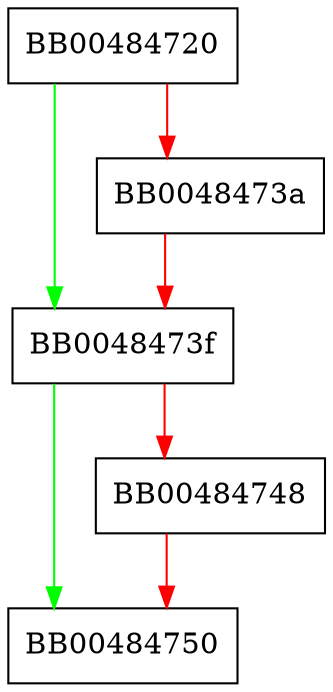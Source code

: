 digraph cmd_Ciphersuites {
  node [shape="box"];
  graph [splines=ortho];
  BB00484720 -> BB0048473f [color="green"];
  BB00484720 -> BB0048473a [color="red"];
  BB0048473a -> BB0048473f [color="red"];
  BB0048473f -> BB00484750 [color="green"];
  BB0048473f -> BB00484748 [color="red"];
  BB00484748 -> BB00484750 [color="red"];
}